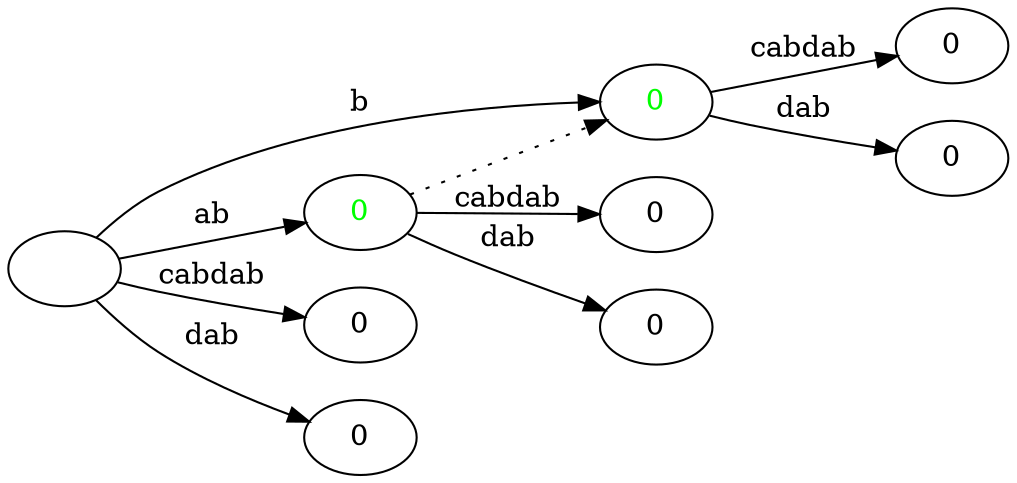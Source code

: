 digraph {
    rankdir=LR;
    0 [label=""];
    1 [label="0" fontcolor="green"];
    2 [label="0" fontcolor="green"];
    3 [label="0"];
    4 [label="0"];
    5 [label="0"];
    6 [label="0"];
    7 [label="0"];
    8 [label="0"];
    0 -> 1[label="ab"];
    0 -> 2[label="b"];
    1 -> 2[style="dotted"];
    1 -> 3[label="cabdab"];
    1 -> 4[label="dab"];
    2 -> 5[label="cabdab"];
    2 -> 6[label="dab"];
    0 -> 7[label="cabdab"];
    0 -> 8[label="dab"];
}
